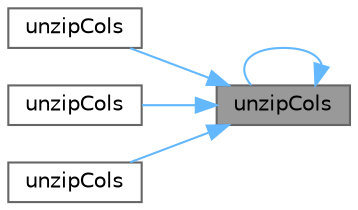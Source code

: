digraph "unzipCols"
{
 // LATEX_PDF_SIZE
  bgcolor="transparent";
  edge [fontname=Helvetica,fontsize=10,labelfontname=Helvetica,labelfontsize=10];
  node [fontname=Helvetica,fontsize=10,shape=box,height=0.2,width=0.4];
  rankdir="RL";
  Node1 [id="Node000001",label="unzipCols",height=0.2,width=0.4,color="gray40", fillcolor="grey60", style="filled", fontcolor="black",tooltip=" "];
  Node1 -> Node1 [id="edge1_Node000001_Node000001",dir="back",color="steelblue1",style="solid",tooltip=" "];
  Node1 -> Node2 [id="edge2_Node000001_Node000002",dir="back",color="steelblue1",style="solid",tooltip=" "];
  Node2 [id="Node000002",label="unzipCols",height=0.2,width=0.4,color="grey40", fillcolor="white", style="filled",URL="$namespaceFoam.html#aa5f2d7865a5e164e6a042a34c1e24033",tooltip=" "];
  Node1 -> Node3 [id="edge3_Node000001_Node000003",dir="back",color="steelblue1",style="solid",tooltip=" "];
  Node3 [id="Node000003",label="unzipCols",height=0.2,width=0.4,color="grey40", fillcolor="white", style="filled",URL="$namespaceFoam.html#a61dafe097c9b5f58747ea5890b249ffd",tooltip=" "];
  Node1 -> Node4 [id="edge4_Node000001_Node000004",dir="back",color="steelblue1",style="solid",tooltip=" "];
  Node4 [id="Node000004",label="unzipCols",height=0.2,width=0.4,color="grey40", fillcolor="white", style="filled",URL="$namespaceFoam.html#a445fa431ed61d6dfac1cff10dc17239f",tooltip=" "];
}
